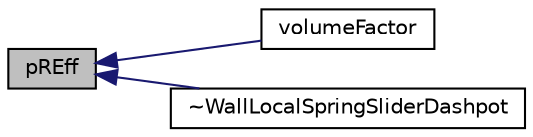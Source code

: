 digraph "pREff"
{
  bgcolor="transparent";
  edge [fontname="Helvetica",fontsize="10",labelfontname="Helvetica",labelfontsize="10"];
  node [fontname="Helvetica",fontsize="10",shape=record];
  rankdir="LR";
  Node1 [label="pREff",height=0.2,width=0.4,color="black", fillcolor="grey75", style="filled", fontcolor="black"];
  Node1 -> Node2 [dir="back",color="midnightblue",fontsize="10",style="solid",fontname="Helvetica"];
  Node2 [label="volumeFactor",height=0.2,width=0.4,color="black",URL="$a02951.html#a21f84cb94d19a52abeffae77156a5458",tooltip="Return the volumeFactor. "];
  Node1 -> Node3 [dir="back",color="midnightblue",fontsize="10",style="solid",fontname="Helvetica"];
  Node3 [label="~WallLocalSpringSliderDashpot",height=0.2,width=0.4,color="black",URL="$a02951.html#a86ae16e1ad6be3ae099b091ecc418469",tooltip="Destructor. "];
}
